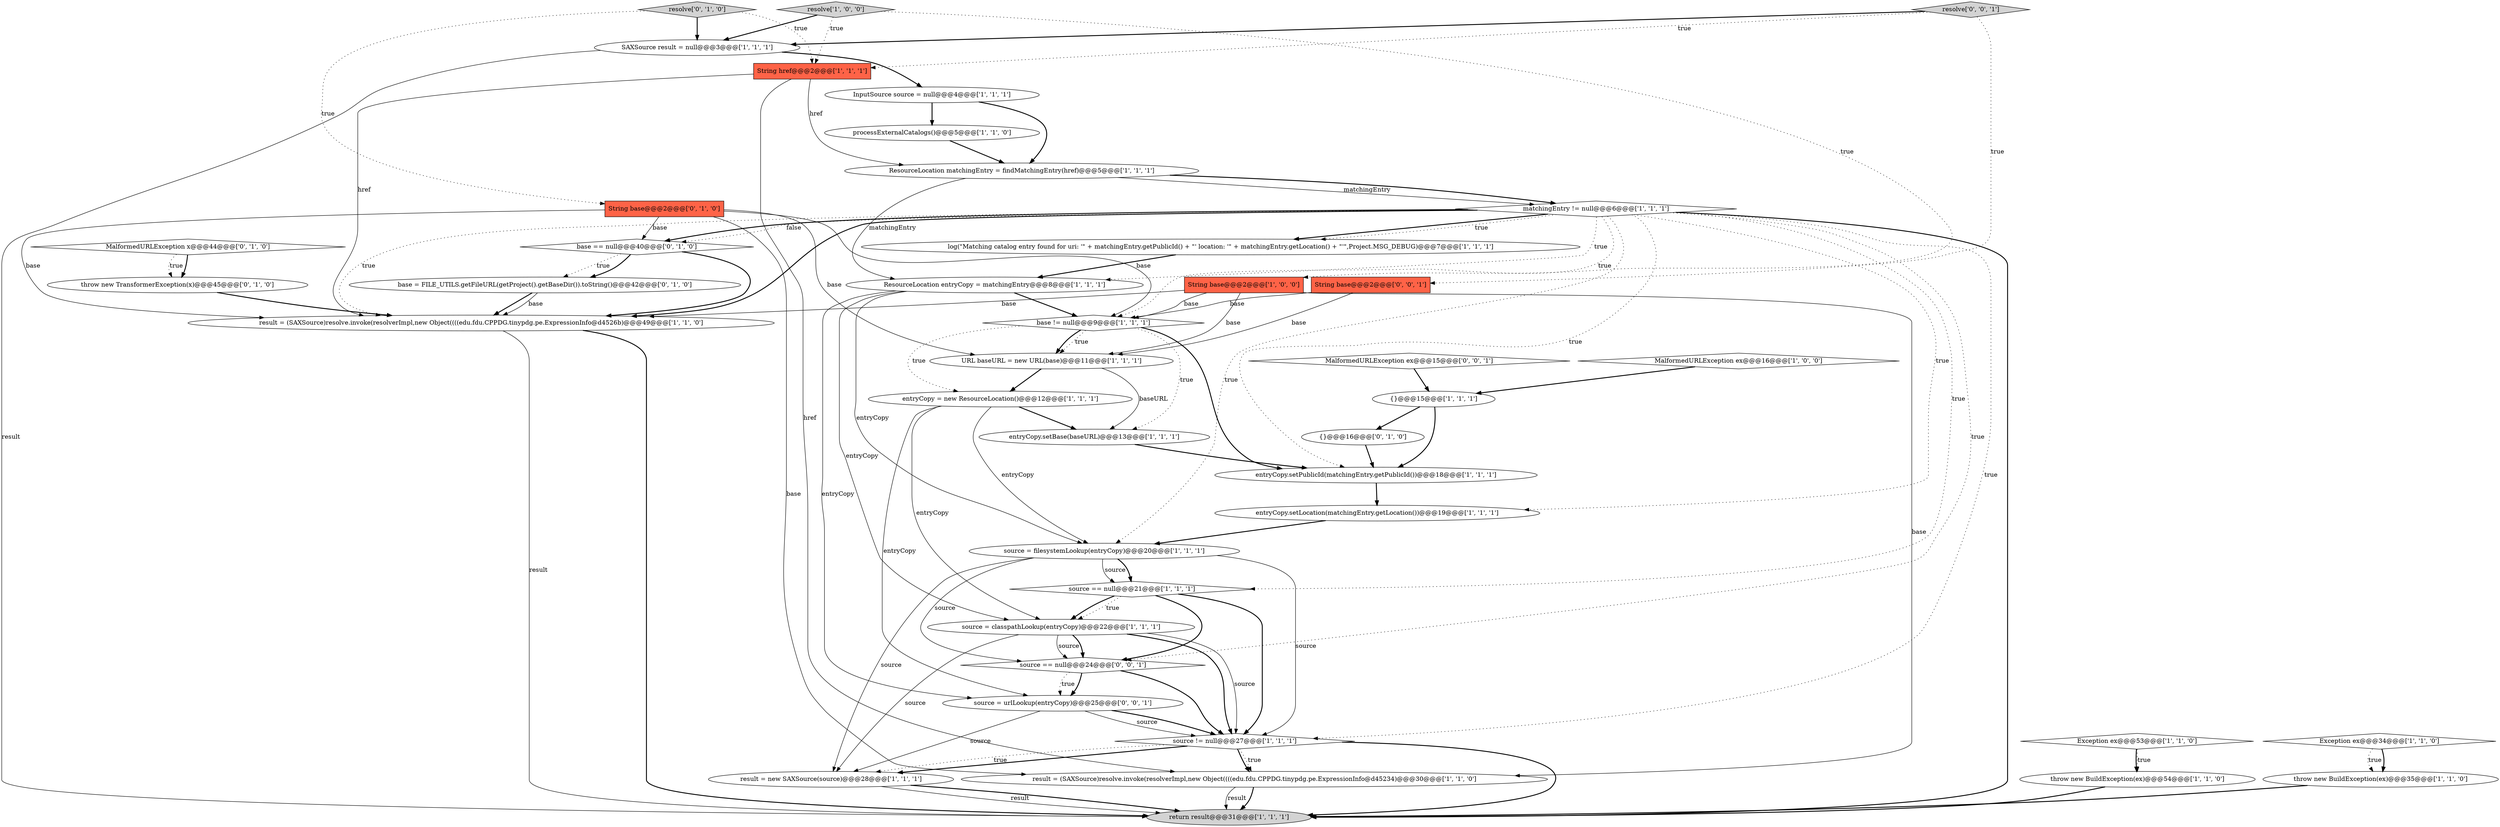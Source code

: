 digraph {
18 [style = filled, label = "ResourceLocation entryCopy = matchingEntry@@@8@@@['1', '1', '1']", fillcolor = white, shape = ellipse image = "AAA0AAABBB1BBB"];
33 [style = filled, label = "{}@@@16@@@['0', '1', '0']", fillcolor = white, shape = ellipse image = "AAA0AAABBB2BBB"];
8 [style = filled, label = "entryCopy.setPublicId(matchingEntry.getPublicId())@@@18@@@['1', '1', '1']", fillcolor = white, shape = ellipse image = "AAA0AAABBB1BBB"];
12 [style = filled, label = "InputSource source = null@@@4@@@['1', '1', '1']", fillcolor = white, shape = ellipse image = "AAA0AAABBB1BBB"];
3 [style = filled, label = "return result@@@31@@@['1', '1', '1']", fillcolor = lightgray, shape = ellipse image = "AAA0AAABBB1BBB"];
21 [style = filled, label = "SAXSource result = null@@@3@@@['1', '1', '1']", fillcolor = white, shape = ellipse image = "AAA0AAABBB1BBB"];
24 [style = filled, label = "URL baseURL = new URL(base)@@@11@@@['1', '1', '1']", fillcolor = white, shape = ellipse image = "AAA0AAABBB1BBB"];
22 [style = filled, label = "result = (SAXSource)resolve.invoke(resolverImpl,new Object((((edu.fdu.CPPDG.tinypdg.pe.ExpressionInfo@d4526b)@@@49@@@['1', '1', '0']", fillcolor = white, shape = ellipse image = "AAA0AAABBB1BBB"];
7 [style = filled, label = "Exception ex@@@34@@@['1', '1', '0']", fillcolor = white, shape = diamond image = "AAA0AAABBB1BBB"];
14 [style = filled, label = "entryCopy = new ResourceLocation()@@@12@@@['1', '1', '1']", fillcolor = white, shape = ellipse image = "AAA0AAABBB1BBB"];
30 [style = filled, label = "String base@@@2@@@['0', '1', '0']", fillcolor = tomato, shape = box image = "AAA0AAABBB2BBB"];
16 [style = filled, label = "entryCopy.setLocation(matchingEntry.getLocation())@@@19@@@['1', '1', '1']", fillcolor = white, shape = ellipse image = "AAA0AAABBB1BBB"];
25 [style = filled, label = "log(\"Matching catalog entry found for uri: '\" + matchingEntry.getPublicId() + \"' location: '\" + matchingEntry.getLocation() + \"'\",Project.MSG_DEBUG)@@@7@@@['1', '1', '1']", fillcolor = white, shape = ellipse image = "AAA0AAABBB1BBB"];
28 [style = filled, label = "resolve['1', '0', '0']", fillcolor = lightgray, shape = diamond image = "AAA0AAABBB1BBB"];
32 [style = filled, label = "resolve['0', '1', '0']", fillcolor = lightgray, shape = diamond image = "AAA0AAABBB2BBB"];
10 [style = filled, label = "source = filesystemLookup(entryCopy)@@@20@@@['1', '1', '1']", fillcolor = white, shape = ellipse image = "AAA0AAABBB1BBB"];
0 [style = filled, label = "matchingEntry != null@@@6@@@['1', '1', '1']", fillcolor = white, shape = diamond image = "AAA0AAABBB1BBB"];
41 [style = filled, label = "resolve['0', '0', '1']", fillcolor = lightgray, shape = diamond image = "AAA0AAABBB3BBB"];
5 [style = filled, label = "result = new SAXSource(source)@@@28@@@['1', '1', '1']", fillcolor = white, shape = ellipse image = "AAA0AAABBB1BBB"];
23 [style = filled, label = "String href@@@2@@@['1', '1', '1']", fillcolor = tomato, shape = box image = "AAA0AAABBB1BBB"];
26 [style = filled, label = "{}@@@15@@@['1', '1', '1']", fillcolor = white, shape = ellipse image = "AAA0AAABBB1BBB"];
2 [style = filled, label = "source = classpathLookup(entryCopy)@@@22@@@['1', '1', '1']", fillcolor = white, shape = ellipse image = "AAA0AAABBB1BBB"];
9 [style = filled, label = "entryCopy.setBase(baseURL)@@@13@@@['1', '1', '1']", fillcolor = white, shape = ellipse image = "AAA0AAABBB1BBB"];
4 [style = filled, label = "ResourceLocation matchingEntry = findMatchingEntry(href)@@@5@@@['1', '1', '1']", fillcolor = white, shape = ellipse image = "AAA0AAABBB1BBB"];
29 [style = filled, label = "source != null@@@27@@@['1', '1', '1']", fillcolor = white, shape = diamond image = "AAA0AAABBB1BBB"];
1 [style = filled, label = "MalformedURLException ex@@@16@@@['1', '0', '0']", fillcolor = white, shape = diamond image = "AAA0AAABBB1BBB"];
31 [style = filled, label = "base = FILE_UTILS.getFileURL(getProject().getBaseDir()).toString()@@@42@@@['0', '1', '0']", fillcolor = white, shape = ellipse image = "AAA1AAABBB2BBB"];
19 [style = filled, label = "base != null@@@9@@@['1', '1', '1']", fillcolor = white, shape = diamond image = "AAA0AAABBB1BBB"];
13 [style = filled, label = "processExternalCatalogs()@@@5@@@['1', '1', '0']", fillcolor = white, shape = ellipse image = "AAA0AAABBB1BBB"];
40 [style = filled, label = "source == null@@@24@@@['0', '0', '1']", fillcolor = white, shape = diamond image = "AAA0AAABBB3BBB"];
15 [style = filled, label = "throw new BuildException(ex)@@@54@@@['1', '1', '0']", fillcolor = white, shape = ellipse image = "AAA0AAABBB1BBB"];
11 [style = filled, label = "throw new BuildException(ex)@@@35@@@['1', '1', '0']", fillcolor = white, shape = ellipse image = "AAA0AAABBB1BBB"];
6 [style = filled, label = "result = (SAXSource)resolve.invoke(resolverImpl,new Object((((edu.fdu.CPPDG.tinypdg.pe.ExpressionInfo@d45234)@@@30@@@['1', '1', '0']", fillcolor = white, shape = ellipse image = "AAA0AAABBB1BBB"];
20 [style = filled, label = "String base@@@2@@@['1', '0', '0']", fillcolor = tomato, shape = box image = "AAA0AAABBB1BBB"];
27 [style = filled, label = "Exception ex@@@53@@@['1', '1', '0']", fillcolor = white, shape = diamond image = "AAA0AAABBB1BBB"];
37 [style = filled, label = "String base@@@2@@@['0', '0', '1']", fillcolor = tomato, shape = box image = "AAA0AAABBB3BBB"];
34 [style = filled, label = "MalformedURLException x@@@44@@@['0', '1', '0']", fillcolor = white, shape = diamond image = "AAA1AAABBB2BBB"];
38 [style = filled, label = "MalformedURLException ex@@@15@@@['0', '0', '1']", fillcolor = white, shape = diamond image = "AAA0AAABBB3BBB"];
17 [style = filled, label = "source == null@@@21@@@['1', '1', '1']", fillcolor = white, shape = diamond image = "AAA0AAABBB1BBB"];
35 [style = filled, label = "base == null@@@40@@@['0', '1', '0']", fillcolor = white, shape = diamond image = "AAA1AAABBB2BBB"];
39 [style = filled, label = "source = urlLookup(entryCopy)@@@25@@@['0', '0', '1']", fillcolor = white, shape = ellipse image = "AAA0AAABBB3BBB"];
36 [style = filled, label = "throw new TransformerException(x)@@@45@@@['0', '1', '0']", fillcolor = white, shape = ellipse image = "AAA1AAABBB2BBB"];
28->21 [style = bold, label=""];
38->26 [style = bold, label=""];
0->10 [style = dotted, label="true"];
20->6 [style = solid, label="base"];
30->22 [style = solid, label="base"];
2->40 [style = solid, label="source"];
10->40 [style = solid, label="source"];
19->8 [style = bold, label=""];
20->22 [style = solid, label="base"];
32->23 [style = dotted, label="true"];
27->15 [style = dotted, label="true"];
32->30 [style = dotted, label="true"];
0->25 [style = bold, label=""];
7->11 [style = bold, label=""];
30->35 [style = solid, label="base"];
10->29 [style = solid, label="source"];
29->6 [style = bold, label=""];
2->29 [style = bold, label=""];
22->3 [style = solid, label="result"];
23->22 [style = solid, label="href"];
41->21 [style = bold, label=""];
20->24 [style = solid, label="base"];
40->39 [style = bold, label=""];
24->14 [style = bold, label=""];
35->22 [style = bold, label=""];
41->23 [style = dotted, label="true"];
17->2 [style = bold, label=""];
8->16 [style = bold, label=""];
10->17 [style = solid, label="source"];
0->16 [style = dotted, label="true"];
0->29 [style = dotted, label="true"];
10->17 [style = bold, label=""];
0->22 [style = bold, label=""];
19->24 [style = dotted, label="true"];
21->3 [style = solid, label="result"];
35->31 [style = dotted, label="true"];
31->22 [style = bold, label=""];
14->10 [style = solid, label="entryCopy"];
29->5 [style = bold, label=""];
20->19 [style = solid, label="base"];
12->13 [style = bold, label=""];
23->6 [style = solid, label="href"];
18->39 [style = solid, label="entryCopy"];
30->6 [style = solid, label="base"];
17->2 [style = dotted, label="true"];
15->3 [style = bold, label=""];
0->18 [style = dotted, label="true"];
4->18 [style = solid, label="matchingEntry"];
5->3 [style = solid, label="result"];
39->5 [style = solid, label="source"];
0->19 [style = dotted, label="true"];
39->29 [style = solid, label="source"];
4->0 [style = solid, label="matchingEntry"];
37->24 [style = solid, label="base"];
11->3 [style = bold, label=""];
33->8 [style = bold, label=""];
26->8 [style = bold, label=""];
29->3 [style = bold, label=""];
13->4 [style = bold, label=""];
0->22 [style = dotted, label="true"];
29->5 [style = dotted, label="true"];
35->31 [style = bold, label=""];
12->4 [style = bold, label=""];
34->36 [style = bold, label=""];
26->33 [style = bold, label=""];
37->19 [style = solid, label="base"];
14->9 [style = bold, label=""];
0->3 [style = bold, label=""];
27->15 [style = bold, label=""];
19->24 [style = bold, label=""];
19->9 [style = dotted, label="true"];
25->18 [style = bold, label=""];
16->10 [style = bold, label=""];
7->11 [style = dotted, label="true"];
14->2 [style = solid, label="entryCopy"];
30->19 [style = solid, label="base"];
10->5 [style = solid, label="source"];
2->5 [style = solid, label="source"];
41->37 [style = dotted, label="true"];
6->3 [style = bold, label=""];
40->29 [style = bold, label=""];
39->29 [style = bold, label=""];
1->26 [style = bold, label=""];
28->23 [style = dotted, label="true"];
5->3 [style = bold, label=""];
24->9 [style = solid, label="baseURL"];
17->29 [style = bold, label=""];
18->10 [style = solid, label="entryCopy"];
34->36 [style = dotted, label="true"];
30->24 [style = solid, label="base"];
0->25 [style = dotted, label="true"];
0->35 [style = bold, label=""];
0->8 [style = dotted, label="true"];
31->22 [style = solid, label="base"];
23->4 [style = solid, label="href"];
22->3 [style = bold, label=""];
0->35 [style = dotted, label="false"];
36->22 [style = bold, label=""];
19->14 [style = dotted, label="true"];
2->29 [style = solid, label="source"];
21->12 [style = bold, label=""];
6->3 [style = solid, label="result"];
32->21 [style = bold, label=""];
0->40 [style = dotted, label="true"];
28->20 [style = dotted, label="true"];
18->19 [style = bold, label=""];
2->40 [style = bold, label=""];
18->2 [style = solid, label="entryCopy"];
29->6 [style = dotted, label="true"];
40->39 [style = dotted, label="true"];
9->8 [style = bold, label=""];
0->17 [style = dotted, label="true"];
17->40 [style = bold, label=""];
4->0 [style = bold, label=""];
14->39 [style = solid, label="entryCopy"];
}
